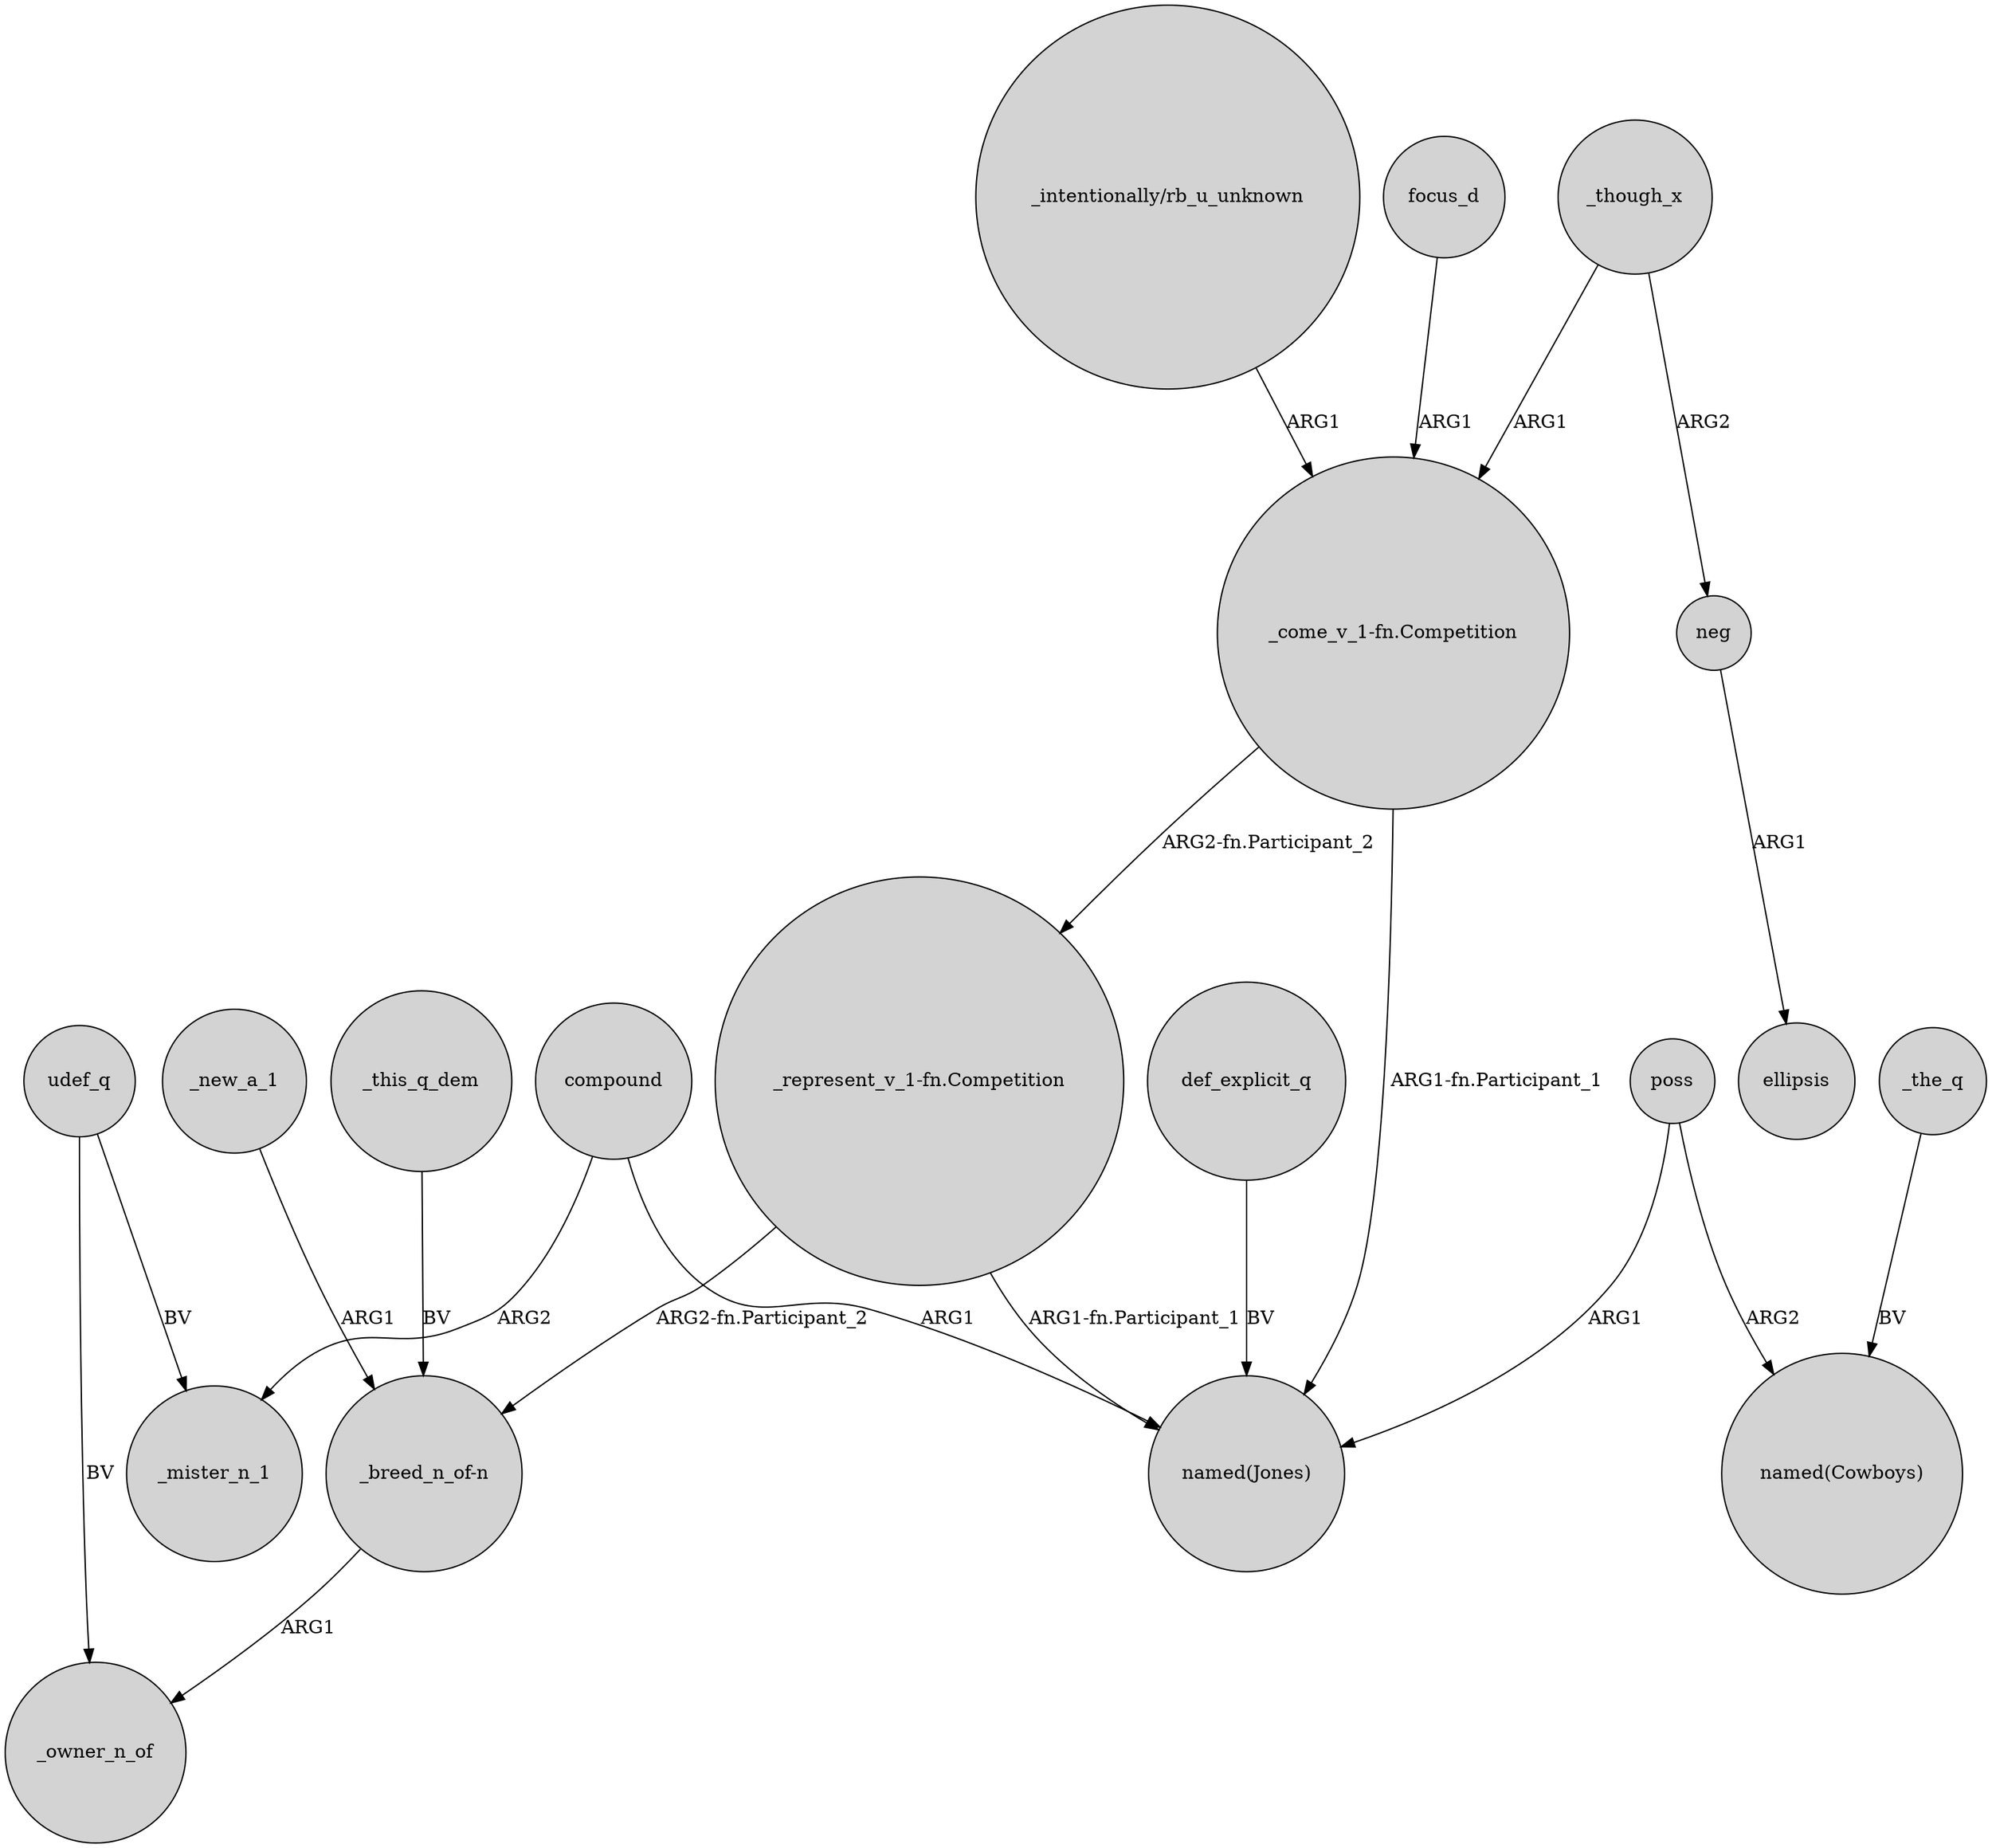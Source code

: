digraph {
	node [shape=circle style=filled]
	_new_a_1 -> "_breed_n_of-n" [label=ARG1]
	"_breed_n_of-n" -> _owner_n_of [label=ARG1]
	compound -> _mister_n_1 [label=ARG2]
	compound -> "named(Jones)" [label=ARG1]
	udef_q -> _owner_n_of [label=BV]
	_the_q -> "named(Cowboys)" [label=BV]
	"_represent_v_1-fn.Competition" -> "_breed_n_of-n" [label="ARG2-fn.Participant_2"]
	"_represent_v_1-fn.Competition" -> "named(Jones)" [label="ARG1-fn.Participant_1"]
	focus_d -> "_come_v_1-fn.Competition" [label=ARG1]
	"_intentionally/rb_u_unknown" -> "_come_v_1-fn.Competition" [label=ARG1]
	udef_q -> _mister_n_1 [label=BV]
	poss -> "named(Jones)" [label=ARG1]
	_though_x -> neg [label=ARG2]
	"_come_v_1-fn.Competition" -> "_represent_v_1-fn.Competition" [label="ARG2-fn.Participant_2"]
	_this_q_dem -> "_breed_n_of-n" [label=BV]
	_though_x -> "_come_v_1-fn.Competition" [label=ARG1]
	def_explicit_q -> "named(Jones)" [label=BV]
	"_come_v_1-fn.Competition" -> "named(Jones)" [label="ARG1-fn.Participant_1"]
	poss -> "named(Cowboys)" [label=ARG2]
	neg -> ellipsis [label=ARG1]
}
